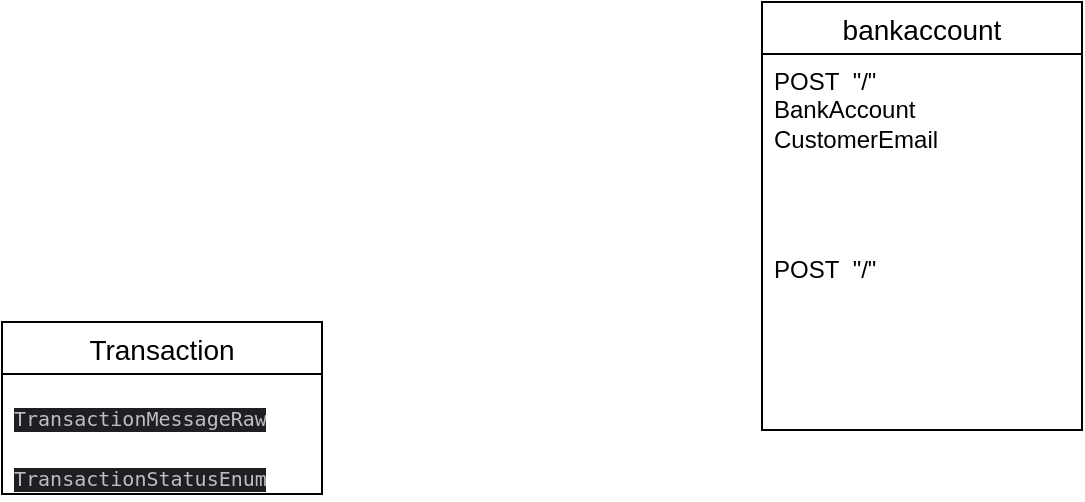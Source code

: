 <mxfile version="22.0.2" type="device">
  <diagram name="Page-1" id="e73bvbwgHmHhwjOAK-N0">
    <mxGraphModel dx="1105" dy="704" grid="1" gridSize="10" guides="1" tooltips="1" connect="1" arrows="1" fold="1" page="1" pageScale="1" pageWidth="827" pageHeight="1169" background="#FFFFFF" math="0" shadow="0">
      <root>
        <mxCell id="0" />
        <mxCell id="1" parent="0" />
        <mxCell id="e_3fWkvq2vMnBzbId6MD-15" value="Transaction" style="swimlane;fontStyle=0;childLayout=stackLayout;horizontal=1;startSize=26;horizontalStack=0;resizeParent=1;resizeParentMax=0;resizeLast=0;collapsible=1;marginBottom=0;align=center;fontSize=14;" vertex="1" parent="1">
          <mxGeometry x="170" y="190" width="160" height="86" as="geometry" />
        </mxCell>
        <mxCell id="e_3fWkvq2vMnBzbId6MD-16" value="&lt;div style=&quot;background-color:#1e1f22;color:#bcbec4&quot;&gt;&lt;pre style=&quot;font-family:&#39;JetBrains Mono&#39;,monospace;font-size:7.5pt;&quot;&gt;TransactionMessageRaw&lt;/pre&gt;&lt;/div&gt;" style="text;strokeColor=none;fillColor=none;spacingLeft=4;spacingRight=4;overflow=hidden;rotatable=0;points=[[0,0.5],[1,0.5]];portConstraint=eastwest;fontSize=12;whiteSpace=wrap;html=1;" vertex="1" parent="e_3fWkvq2vMnBzbId6MD-15">
          <mxGeometry y="26" width="160" height="30" as="geometry" />
        </mxCell>
        <mxCell id="e_3fWkvq2vMnBzbId6MD-17" value="&lt;div style=&quot;background-color:#1e1f22;color:#bcbec4&quot;&gt;&lt;pre style=&quot;font-family:&#39;JetBrains Mono&#39;,monospace;font-size:7.5pt;&quot;&gt;TransactionStatusEnum&lt;/pre&gt;&lt;/div&gt;" style="text;strokeColor=none;fillColor=none;spacingLeft=4;spacingRight=4;overflow=hidden;rotatable=0;points=[[0,0.5],[1,0.5]];portConstraint=eastwest;fontSize=12;whiteSpace=wrap;html=1;" vertex="1" parent="e_3fWkvq2vMnBzbId6MD-15">
          <mxGeometry y="56" width="160" height="30" as="geometry" />
        </mxCell>
        <mxCell id="e_3fWkvq2vMnBzbId6MD-20" value="bankaccount" style="swimlane;fontStyle=0;childLayout=stackLayout;horizontal=1;startSize=26;horizontalStack=0;resizeParent=1;resizeParentMax=0;resizeLast=0;collapsible=1;marginBottom=0;align=center;fontSize=14;" vertex="1" parent="1">
          <mxGeometry x="550" y="30" width="160" height="214" as="geometry" />
        </mxCell>
        <mxCell id="e_3fWkvq2vMnBzbId6MD-26" value="POST&amp;nbsp; &quot;/&quot;&lt;br&gt;BankAccount&lt;br&gt;CustomerEmail" style="text;strokeColor=none;fillColor=none;spacingLeft=4;spacingRight=4;overflow=hidden;rotatable=0;points=[[0,0.5],[1,0.5]];portConstraint=eastwest;fontSize=12;whiteSpace=wrap;html=1;" vertex="1" parent="e_3fWkvq2vMnBzbId6MD-20">
          <mxGeometry y="26" width="160" height="94" as="geometry" />
        </mxCell>
        <mxCell id="e_3fWkvq2vMnBzbId6MD-21" value="POST&amp;nbsp; &quot;/&quot;" style="text;strokeColor=none;fillColor=none;spacingLeft=4;spacingRight=4;overflow=hidden;rotatable=0;points=[[0,0.5],[1,0.5]];portConstraint=eastwest;fontSize=12;whiteSpace=wrap;html=1;" vertex="1" parent="e_3fWkvq2vMnBzbId6MD-20">
          <mxGeometry y="120" width="160" height="94" as="geometry" />
        </mxCell>
      </root>
    </mxGraphModel>
  </diagram>
</mxfile>
